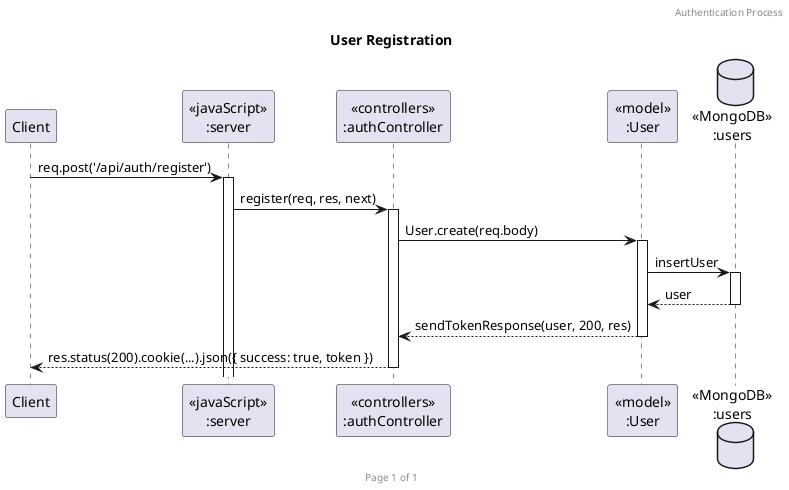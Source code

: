 @startuml Register User

header Authentication Process
footer Page %page% of %lastpage%
title "User Registration"

participant "Client" as client
participant "<<javaScript>>\n:server" as server
participant "<<controllers>>\n:authController" as authController
participant "<<model>>\n:User" as userModel
database "<<MongoDB>>\n:users" as UserDatabase

client->server ++: req.post('/api/auth/register')
server->authController ++: register(req, res, next)
authController->userModel ++: User.create(req.body)
userModel->UserDatabase ++: insertUser
UserDatabase-->userModel --: user
userModel-->authController --: sendTokenResponse(user, 200, res)
authController-->client --: res.status(200).cookie(...).json({ success: true, token })

@enduml
